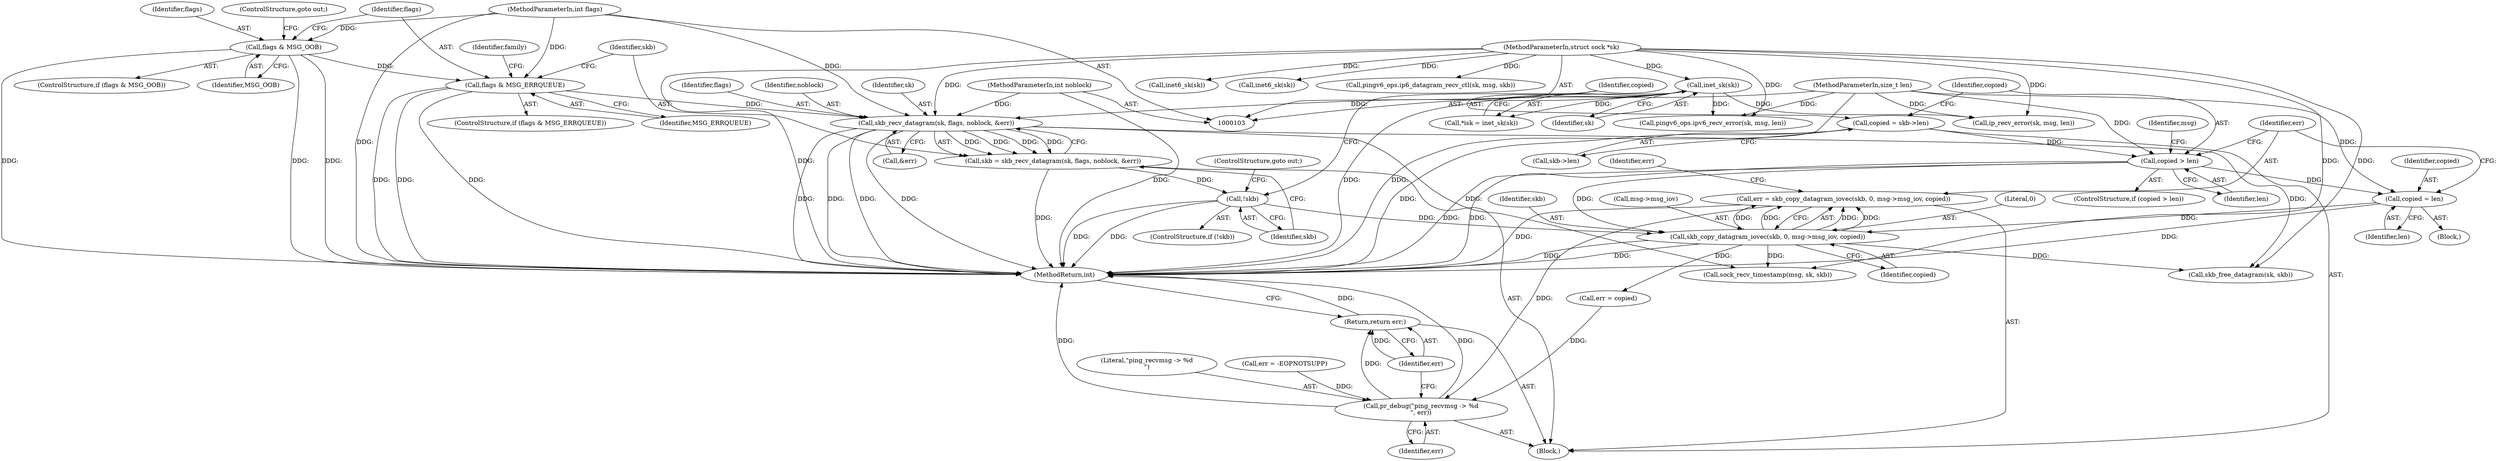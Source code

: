 digraph "0_linux_cf970c002d270c36202bd5b9c2804d3097a52da0@API" {
"1000197" [label="(Call,err = skb_copy_datagram_iovec(skb, 0, msg->msg_iov, copied))"];
"1000199" [label="(Call,skb_copy_datagram_iovec(skb, 0, msg->msg_iov, copied))"];
"1000176" [label="(Call,!skb)"];
"1000167" [label="(Call,skb = skb_recv_datagram(sk, flags, noblock, &err))"];
"1000169" [label="(Call,skb_recv_datagram(sk, flags, noblock, &err))"];
"1000115" [label="(Call,inet_sk(sk))"];
"1000105" [label="(MethodParameterIn,struct sock *sk)"];
"1000142" [label="(Call,flags & MSG_ERRQUEUE)"];
"1000137" [label="(Call,flags & MSG_OOB)"];
"1000109" [label="(MethodParameterIn,int flags)"];
"1000108" [label="(MethodParameterIn,int noblock)"];
"1000185" [label="(Call,copied > len)"];
"1000179" [label="(Call,copied = skb->len)"];
"1000107" [label="(MethodParameterIn,size_t len)"];
"1000194" [label="(Call,copied = len)"];
"1000371" [label="(Call,pr_debug(\"ping_recvmsg -> %d\n\", err))"];
"1000374" [label="(Return,return err;)"];
"1000109" [label="(MethodParameterIn,int flags)"];
"1000175" [label="(ControlStructure,if (!skb))"];
"1000143" [label="(Identifier,flags)"];
"1000180" [label="(Identifier,copied)"];
"1000141" [label="(ControlStructure,if (flags & MSG_ERRQUEUE))"];
"1000142" [label="(Call,flags & MSG_ERRQUEUE)"];
"1000186" [label="(Identifier,copied)"];
"1000116" [label="(Identifier,sk)"];
"1000105" [label="(MethodParameterIn,struct sock *sk)"];
"1000181" [label="(Call,skb->len)"];
"1000205" [label="(Identifier,copied)"];
"1000184" [label="(ControlStructure,if (copied > len))"];
"1000176" [label="(Call,!skb)"];
"1000371" [label="(Call,pr_debug(\"ping_recvmsg -> %d\n\", err))"];
"1000169" [label="(Call,skb_recv_datagram(sk, flags, noblock, &err))"];
"1000375" [label="(Identifier,err)"];
"1000367" [label="(Call,skb_free_datagram(sk, skb))"];
"1000136" [label="(ControlStructure,if (flags & MSG_OOB))"];
"1000191" [label="(Identifier,msg)"];
"1000177" [label="(Identifier,skb)"];
"1000139" [label="(Identifier,MSG_OOB)"];
"1000194" [label="(Call,copied = len)"];
"1000140" [label="(ControlStructure,goto out;)"];
"1000144" [label="(Identifier,MSG_ERRQUEUE)"];
"1000280" [label="(Call,inet6_sk(sk))"];
"1000374" [label="(Return,return err;)"];
"1000111" [label="(Block,)"];
"1000352" [label="(Call,inet6_sk(sk))"];
"1000107" [label="(MethodParameterIn,size_t len)"];
"1000363" [label="(Call,err = copied)"];
"1000171" [label="(Identifier,flags)"];
"1000137" [label="(Call,flags & MSG_OOB)"];
"1000372" [label="(Literal,\"ping_recvmsg -> %d\n\")"];
"1000185" [label="(Call,copied > len)"];
"1000373" [label="(Identifier,err)"];
"1000200" [label="(Identifier,skb)"];
"1000197" [label="(Call,err = skb_copy_datagram_iovec(skb, 0, msg->msg_iov, copied))"];
"1000209" [label="(Call,sock_recv_timestamp(msg, sk, skb))"];
"1000173" [label="(Call,&err)"];
"1000207" [label="(Identifier,err)"];
"1000167" [label="(Call,skb = skb_recv_datagram(sk, flags, noblock, &err))"];
"1000198" [label="(Identifier,err)"];
"1000179" [label="(Call,copied = skb->len)"];
"1000195" [label="(Identifier,copied)"];
"1000138" [label="(Identifier,flags)"];
"1000376" [label="(MethodReturn,int)"];
"1000152" [label="(Call,ip_recv_error(sk, msg, len))"];
"1000170" [label="(Identifier,sk)"];
"1000113" [label="(Call,*isk = inet_sk(sk))"];
"1000178" [label="(ControlStructure,goto out;)"];
"1000132" [label="(Call,err = -EOPNOTSUPP)"];
"1000199" [label="(Call,skb_copy_datagram_iovec(skb, 0, msg->msg_iov, copied))"];
"1000108" [label="(MethodParameterIn,int noblock)"];
"1000196" [label="(Identifier,len)"];
"1000115" [label="(Call,inet_sk(sk))"];
"1000187" [label="(Identifier,len)"];
"1000168" [label="(Identifier,skb)"];
"1000202" [label="(Call,msg->msg_iov)"];
"1000188" [label="(Block,)"];
"1000201" [label="(Literal,0)"];
"1000148" [label="(Identifier,family)"];
"1000163" [label="(Call,pingv6_ops.ipv6_recv_error(sk, msg, len))"];
"1000356" [label="(Call,pingv6_ops.ip6_datagram_recv_ctl(sk, msg, skb))"];
"1000172" [label="(Identifier,noblock)"];
"1000197" -> "1000111"  [label="AST: "];
"1000197" -> "1000199"  [label="CFG: "];
"1000198" -> "1000197"  [label="AST: "];
"1000199" -> "1000197"  [label="AST: "];
"1000207" -> "1000197"  [label="CFG: "];
"1000197" -> "1000376"  [label="DDG: "];
"1000199" -> "1000197"  [label="DDG: "];
"1000199" -> "1000197"  [label="DDG: "];
"1000199" -> "1000197"  [label="DDG: "];
"1000199" -> "1000197"  [label="DDG: "];
"1000197" -> "1000371"  [label="DDG: "];
"1000199" -> "1000205"  [label="CFG: "];
"1000200" -> "1000199"  [label="AST: "];
"1000201" -> "1000199"  [label="AST: "];
"1000202" -> "1000199"  [label="AST: "];
"1000205" -> "1000199"  [label="AST: "];
"1000199" -> "1000376"  [label="DDG: "];
"1000199" -> "1000376"  [label="DDG: "];
"1000176" -> "1000199"  [label="DDG: "];
"1000185" -> "1000199"  [label="DDG: "];
"1000194" -> "1000199"  [label="DDG: "];
"1000199" -> "1000209"  [label="DDG: "];
"1000199" -> "1000363"  [label="DDG: "];
"1000199" -> "1000367"  [label="DDG: "];
"1000176" -> "1000175"  [label="AST: "];
"1000176" -> "1000177"  [label="CFG: "];
"1000177" -> "1000176"  [label="AST: "];
"1000178" -> "1000176"  [label="CFG: "];
"1000180" -> "1000176"  [label="CFG: "];
"1000176" -> "1000376"  [label="DDG: "];
"1000176" -> "1000376"  [label="DDG: "];
"1000167" -> "1000176"  [label="DDG: "];
"1000167" -> "1000111"  [label="AST: "];
"1000167" -> "1000169"  [label="CFG: "];
"1000168" -> "1000167"  [label="AST: "];
"1000169" -> "1000167"  [label="AST: "];
"1000177" -> "1000167"  [label="CFG: "];
"1000167" -> "1000376"  [label="DDG: "];
"1000169" -> "1000167"  [label="DDG: "];
"1000169" -> "1000167"  [label="DDG: "];
"1000169" -> "1000167"  [label="DDG: "];
"1000169" -> "1000167"  [label="DDG: "];
"1000169" -> "1000173"  [label="CFG: "];
"1000170" -> "1000169"  [label="AST: "];
"1000171" -> "1000169"  [label="AST: "];
"1000172" -> "1000169"  [label="AST: "];
"1000173" -> "1000169"  [label="AST: "];
"1000169" -> "1000376"  [label="DDG: "];
"1000169" -> "1000376"  [label="DDG: "];
"1000169" -> "1000376"  [label="DDG: "];
"1000169" -> "1000376"  [label="DDG: "];
"1000115" -> "1000169"  [label="DDG: "];
"1000105" -> "1000169"  [label="DDG: "];
"1000142" -> "1000169"  [label="DDG: "];
"1000109" -> "1000169"  [label="DDG: "];
"1000108" -> "1000169"  [label="DDG: "];
"1000169" -> "1000209"  [label="DDG: "];
"1000169" -> "1000367"  [label="DDG: "];
"1000115" -> "1000113"  [label="AST: "];
"1000115" -> "1000116"  [label="CFG: "];
"1000116" -> "1000115"  [label="AST: "];
"1000113" -> "1000115"  [label="CFG: "];
"1000115" -> "1000376"  [label="DDG: "];
"1000115" -> "1000113"  [label="DDG: "];
"1000105" -> "1000115"  [label="DDG: "];
"1000115" -> "1000152"  [label="DDG: "];
"1000115" -> "1000163"  [label="DDG: "];
"1000105" -> "1000103"  [label="AST: "];
"1000105" -> "1000376"  [label="DDG: "];
"1000105" -> "1000152"  [label="DDG: "];
"1000105" -> "1000163"  [label="DDG: "];
"1000105" -> "1000209"  [label="DDG: "];
"1000105" -> "1000280"  [label="DDG: "];
"1000105" -> "1000352"  [label="DDG: "];
"1000105" -> "1000356"  [label="DDG: "];
"1000105" -> "1000367"  [label="DDG: "];
"1000142" -> "1000141"  [label="AST: "];
"1000142" -> "1000144"  [label="CFG: "];
"1000143" -> "1000142"  [label="AST: "];
"1000144" -> "1000142"  [label="AST: "];
"1000148" -> "1000142"  [label="CFG: "];
"1000168" -> "1000142"  [label="CFG: "];
"1000142" -> "1000376"  [label="DDG: "];
"1000142" -> "1000376"  [label="DDG: "];
"1000142" -> "1000376"  [label="DDG: "];
"1000137" -> "1000142"  [label="DDG: "];
"1000109" -> "1000142"  [label="DDG: "];
"1000137" -> "1000136"  [label="AST: "];
"1000137" -> "1000139"  [label="CFG: "];
"1000138" -> "1000137"  [label="AST: "];
"1000139" -> "1000137"  [label="AST: "];
"1000140" -> "1000137"  [label="CFG: "];
"1000143" -> "1000137"  [label="CFG: "];
"1000137" -> "1000376"  [label="DDG: "];
"1000137" -> "1000376"  [label="DDG: "];
"1000137" -> "1000376"  [label="DDG: "];
"1000109" -> "1000137"  [label="DDG: "];
"1000109" -> "1000103"  [label="AST: "];
"1000109" -> "1000376"  [label="DDG: "];
"1000108" -> "1000103"  [label="AST: "];
"1000108" -> "1000376"  [label="DDG: "];
"1000185" -> "1000184"  [label="AST: "];
"1000185" -> "1000187"  [label="CFG: "];
"1000186" -> "1000185"  [label="AST: "];
"1000187" -> "1000185"  [label="AST: "];
"1000191" -> "1000185"  [label="CFG: "];
"1000198" -> "1000185"  [label="CFG: "];
"1000185" -> "1000376"  [label="DDG: "];
"1000185" -> "1000376"  [label="DDG: "];
"1000179" -> "1000185"  [label="DDG: "];
"1000107" -> "1000185"  [label="DDG: "];
"1000185" -> "1000194"  [label="DDG: "];
"1000179" -> "1000111"  [label="AST: "];
"1000179" -> "1000181"  [label="CFG: "];
"1000180" -> "1000179"  [label="AST: "];
"1000181" -> "1000179"  [label="AST: "];
"1000186" -> "1000179"  [label="CFG: "];
"1000179" -> "1000376"  [label="DDG: "];
"1000107" -> "1000103"  [label="AST: "];
"1000107" -> "1000376"  [label="DDG: "];
"1000107" -> "1000152"  [label="DDG: "];
"1000107" -> "1000163"  [label="DDG: "];
"1000107" -> "1000194"  [label="DDG: "];
"1000194" -> "1000188"  [label="AST: "];
"1000194" -> "1000196"  [label="CFG: "];
"1000195" -> "1000194"  [label="AST: "];
"1000196" -> "1000194"  [label="AST: "];
"1000198" -> "1000194"  [label="CFG: "];
"1000194" -> "1000376"  [label="DDG: "];
"1000371" -> "1000111"  [label="AST: "];
"1000371" -> "1000373"  [label="CFG: "];
"1000372" -> "1000371"  [label="AST: "];
"1000373" -> "1000371"  [label="AST: "];
"1000375" -> "1000371"  [label="CFG: "];
"1000371" -> "1000376"  [label="DDG: "];
"1000371" -> "1000376"  [label="DDG: "];
"1000363" -> "1000371"  [label="DDG: "];
"1000132" -> "1000371"  [label="DDG: "];
"1000371" -> "1000374"  [label="DDG: "];
"1000374" -> "1000111"  [label="AST: "];
"1000374" -> "1000375"  [label="CFG: "];
"1000375" -> "1000374"  [label="AST: "];
"1000376" -> "1000374"  [label="CFG: "];
"1000374" -> "1000376"  [label="DDG: "];
"1000375" -> "1000374"  [label="DDG: "];
}
